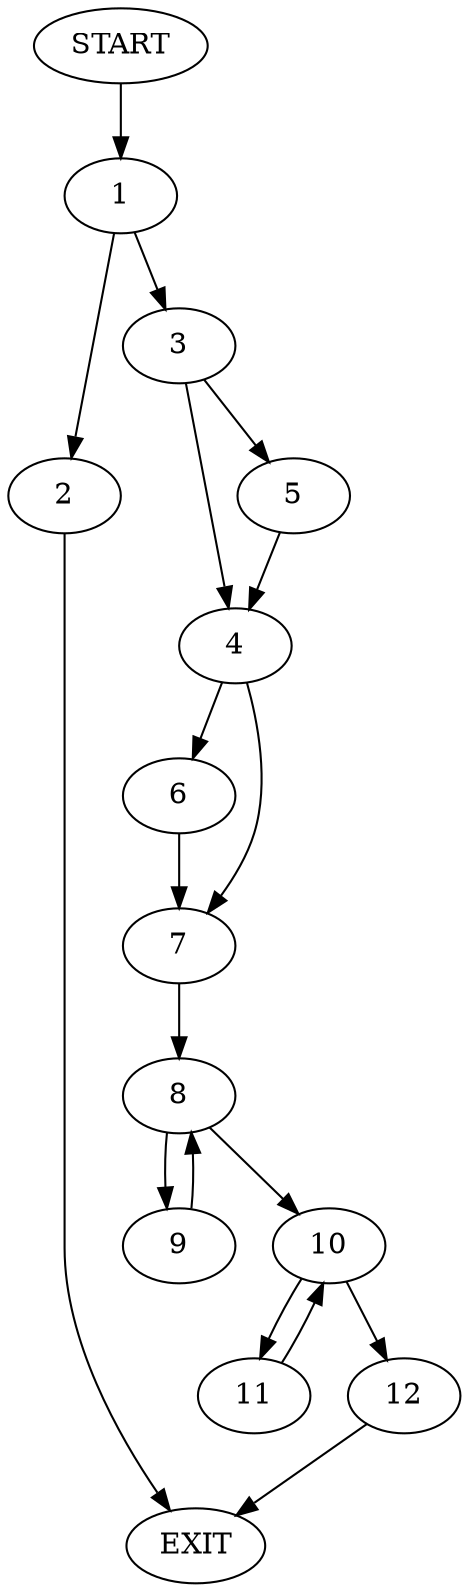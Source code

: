 digraph {
0 [label="START"]
13 [label="EXIT"]
0 -> 1
1 -> 2
1 -> 3
2 -> 13
3 -> 4
3 -> 5
4 -> 6
4 -> 7
5 -> 4
7 -> 8
6 -> 7
8 -> 9
8 -> 10
9 -> 8
10 -> 11
10 -> 12
11 -> 10
12 -> 13
}
